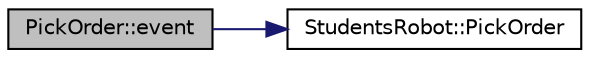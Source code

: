digraph "PickOrder::event"
{
  edge [fontname="Helvetica",fontsize="10",labelfontname="Helvetica",labelfontsize="10"];
  node [fontname="Helvetica",fontsize="10",shape=record];
  rankdir="LR";
  Node4 [label="PickOrder::event",height=0.2,width=0.4,color="black", fillcolor="grey75", style="filled", fontcolor="black"];
  Node4 -> Node5 [color="midnightblue",fontsize="10",style="solid",fontname="Helvetica"];
  Node5 [label="StudentsRobot::PickOrder",height=0.2,width=0.4,color="black", fillcolor="white", style="filled",URL="$classStudentsRobot.html#a8fcdef9d35d974faf6ee296990e0e12a"];
}
